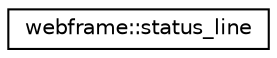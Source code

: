 digraph "Graphical Class Hierarchy"
{
 // LATEX_PDF_SIZE
  edge [fontname="Helvetica",fontsize="10",labelfontname="Helvetica",labelfontsize="10"];
  node [fontname="Helvetica",fontsize="10",shape=record];
  rankdir="LR";
  Node0 [label="webframe::status_line",height=0.2,width=0.4,color="black", fillcolor="white", style="filled",URL="$db/de3/structwebframe_1_1status__line.html",tooltip="Type of the status line of the response."];
}
